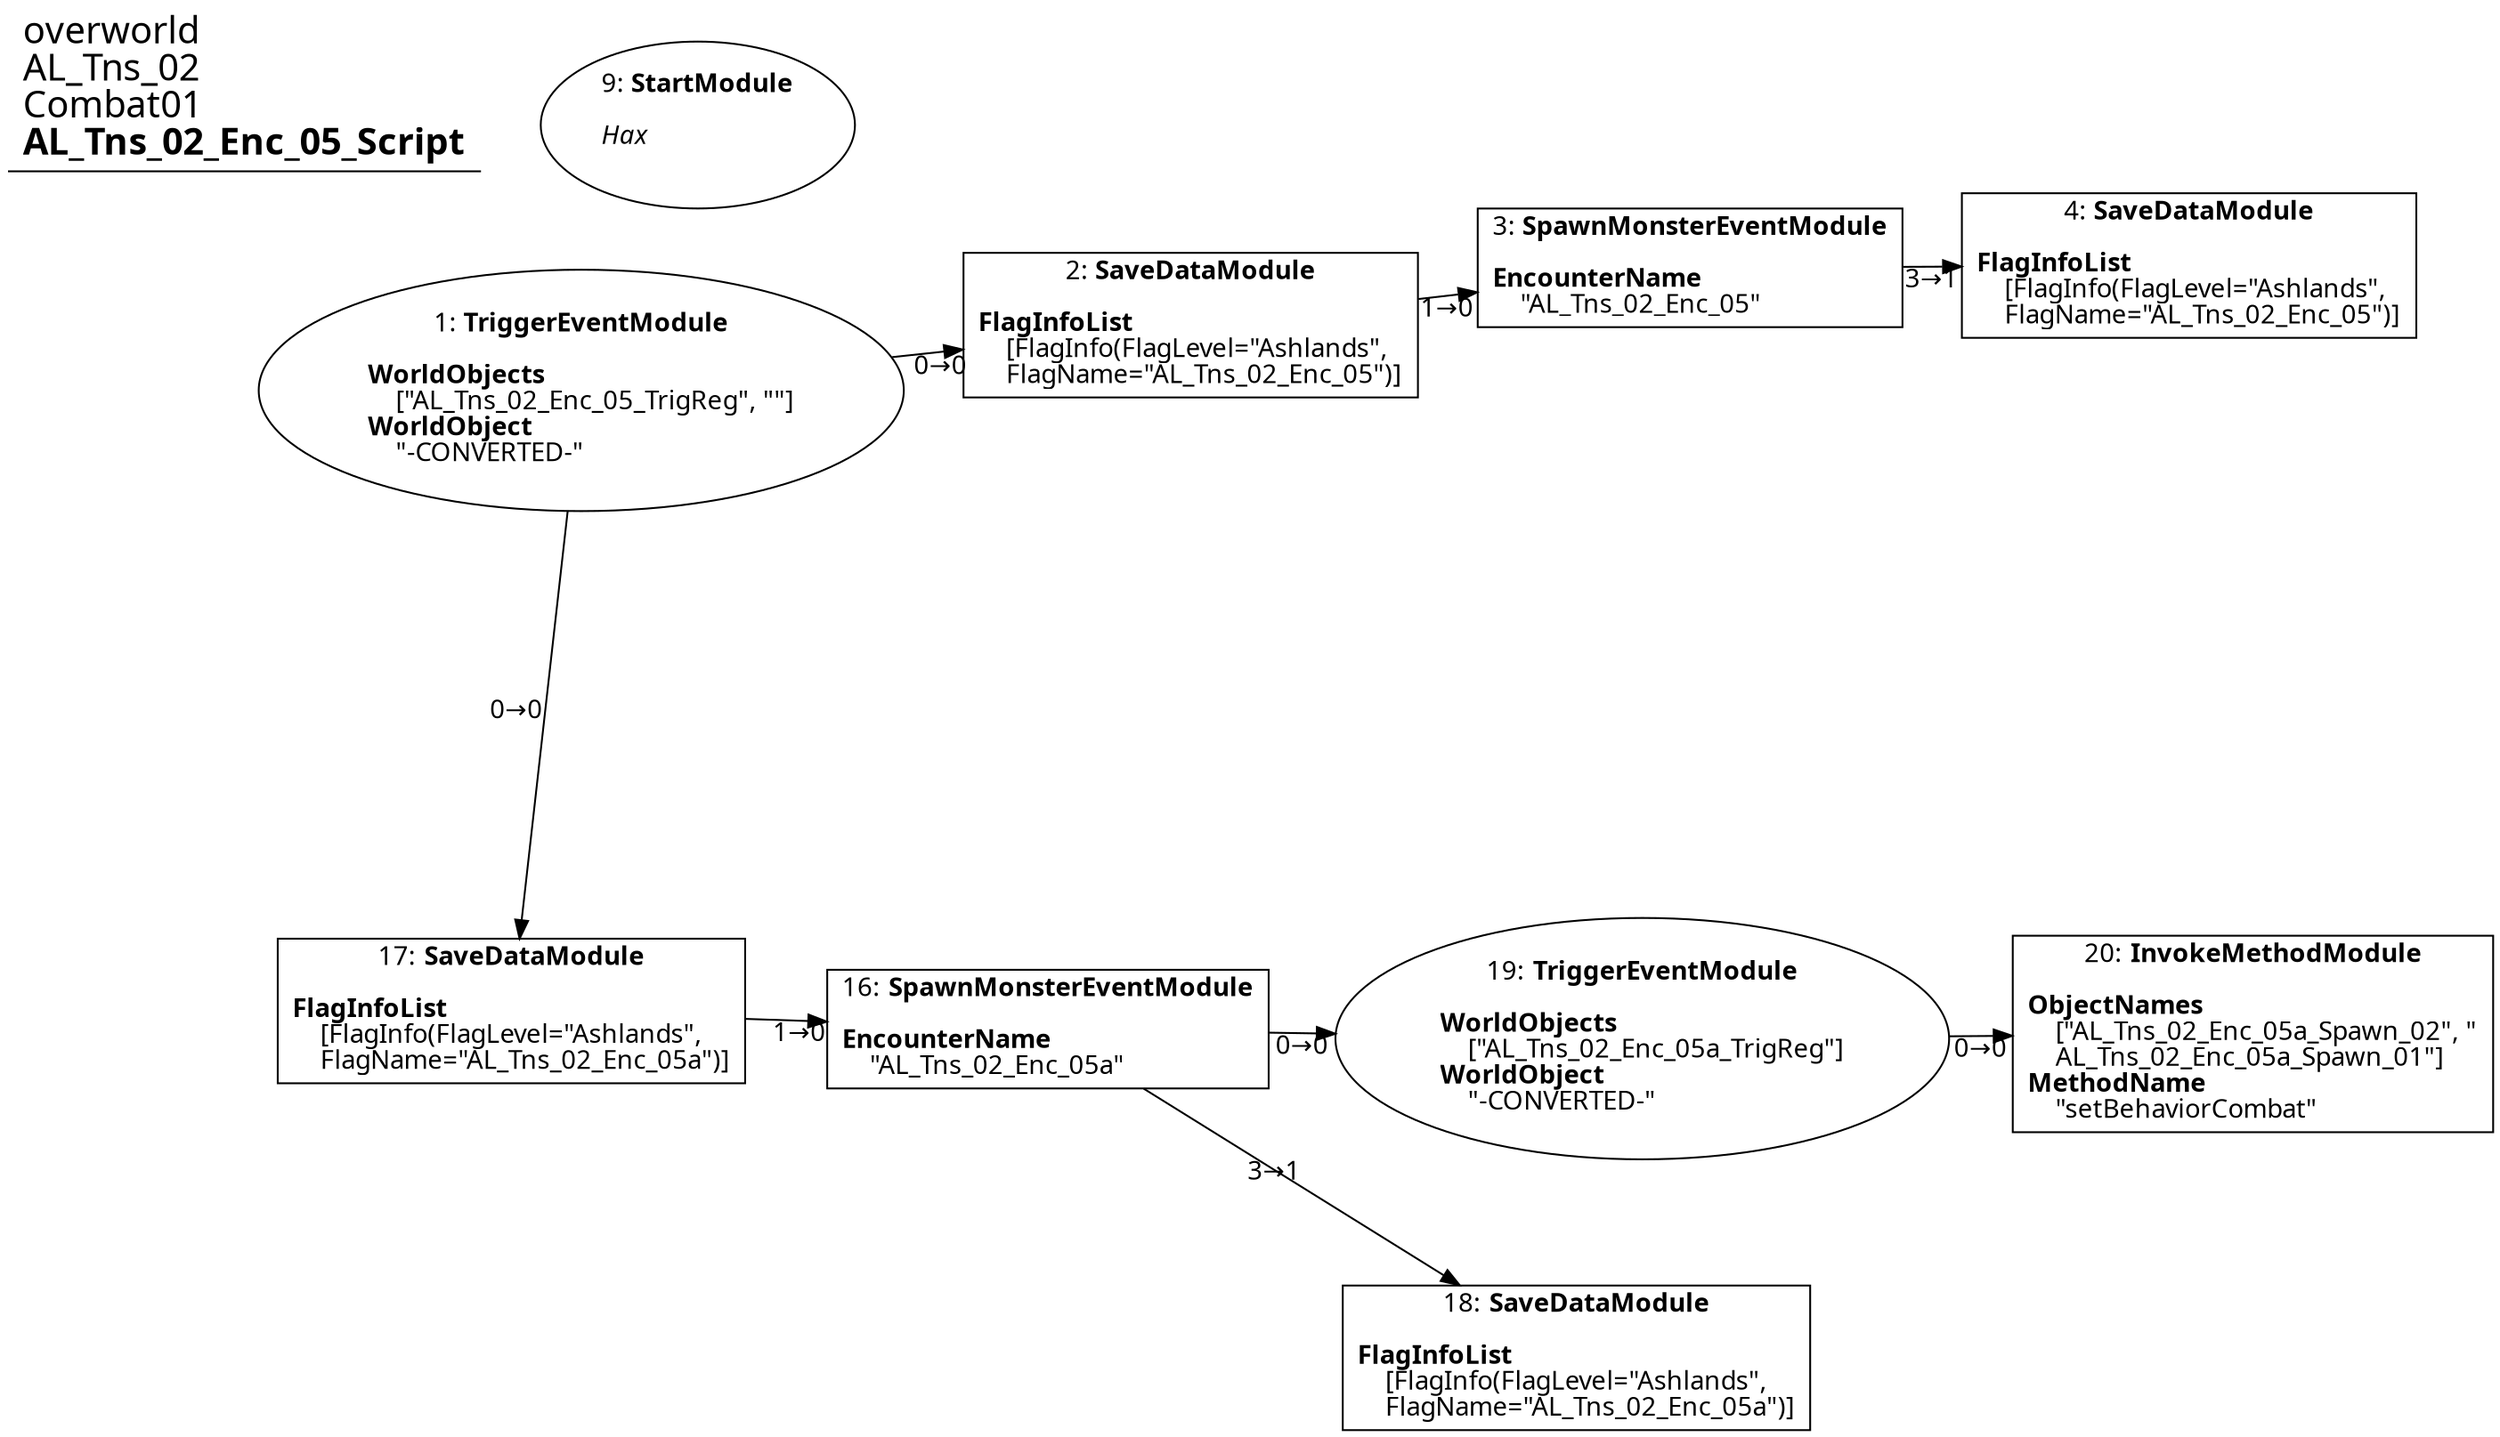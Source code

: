 digraph {
    layout = fdp;
    overlap = prism;
    sep = "+16";
    splines = spline;

    node [ shape = box ];

    graph [ fontname = "Segoe UI" ];
    node [ fontname = "Segoe UI" ];
    edge [ fontname = "Segoe UI" ];

    1 [ label = <1: <b>TriggerEventModule</b><br/><br/><b>WorldObjects</b><br align="left"/>    [&quot;AL_Tns_02_Enc_05_TrigReg&quot;, &quot;&quot;]<br align="left"/><b>WorldObject</b><br align="left"/>    &quot;-CONVERTED-&quot;<br align="left"/>> ];
    1 [ shape = oval ]
    1 [ pos = "-0.016,-0.40100002!" ];
    1 -> 2 [ label = "0→0" ];
    1 -> 17 [ label = "0→0" ];

    2 [ label = <2: <b>SaveDataModule</b><br/><br/><b>FlagInfoList</b><br align="left"/>    [FlagInfo(FlagLevel=&quot;Ashlands&quot;, <br align="left"/>    FlagName=&quot;AL_Tns_02_Enc_05&quot;)]<br align="left"/>> ];
    2 [ pos = "0.39800003,-0.41300002!" ];
    2 -> 3 [ label = "1→0" ];

    3 [ label = <3: <b>SpawnMonsterEventModule</b><br/><br/><b>EncounterName</b><br align="left"/>    &quot;AL_Tns_02_Enc_05&quot;<br align="left"/>> ];
    3 [ pos = "0.63500005,-0.40100002!" ];
    3 -> 4 [ label = "3→1" ];

    4 [ label = <4: <b>SaveDataModule</b><br/><br/><b>FlagInfoList</b><br align="left"/>    [FlagInfo(FlagLevel=&quot;Ashlands&quot;, <br align="left"/>    FlagName=&quot;AL_Tns_02_Enc_05&quot;)]<br align="left"/>> ];
    4 [ pos = "0.95800006,-0.40600002!" ];

    9 [ label = <9: <b>StartModule</b><br/><br/><i>Hax<br align="left"/></i><br align="left"/>> ];
    9 [ shape = oval ]
    9 [ pos = "-0.003,-0.26000002!" ];

    16 [ label = <16: <b>SpawnMonsterEventModule</b><br/><br/><b>EncounterName</b><br align="left"/>    &quot;AL_Tns_02_Enc_05a&quot;<br align="left"/>> ];
    16 [ pos = "0.507,-1.1010001!" ];
    16 -> 18 [ label = "3→1" ];
    16 -> 19 [ label = "0→0" ];

    17 [ label = <17: <b>SaveDataModule</b><br/><br/><b>FlagInfoList</b><br align="left"/>    [FlagInfo(FlagLevel=&quot;Ashlands&quot;, <br align="left"/>    FlagName=&quot;AL_Tns_02_Enc_05a&quot;)]<br align="left"/>> ];
    17 [ pos = "0.22800002,-1.0910001!" ];
    17 -> 16 [ label = "1→0" ];

    18 [ label = <18: <b>SaveDataModule</b><br/><br/><b>FlagInfoList</b><br align="left"/>    [FlagInfo(FlagLevel=&quot;Ashlands&quot;, <br align="left"/>    FlagName=&quot;AL_Tns_02_Enc_05a&quot;)]<br align="left"/>> ];
    18 [ pos = "0.818,-1.404!" ];

    19 [ label = <19: <b>TriggerEventModule</b><br/><br/><b>WorldObjects</b><br align="left"/>    [&quot;AL_Tns_02_Enc_05a_TrigReg&quot;]<br align="left"/><b>WorldObject</b><br align="left"/>    &quot;-CONVERTED-&quot;<br align="left"/>> ];
    19 [ shape = oval ]
    19 [ pos = "0.85400003,-1.108!" ];
    19 -> 20 [ label = "0→0" ];

    20 [ label = <20: <b>InvokeMethodModule</b><br/><br/><b>ObjectNames</b><br align="left"/>    [&quot;AL_Tns_02_Enc_05a_Spawn_02&quot;, &quot;<br align="left"/>    AL_Tns_02_Enc_05a_Spawn_01&quot;]<br align="left"/><b>MethodName</b><br align="left"/>    &quot;setBehaviorCombat&quot;<br align="left"/>> ];
    20 [ pos = "1.1930001,-1.105!" ];

    title [ pos = "-0.017,-0.259!" ];
    title [ shape = underline ];
    title [ label = <<font point-size="20">overworld<br align="left"/>AL_Tns_02<br align="left"/>Combat01<br align="left"/><b>AL_Tns_02_Enc_05_Script</b><br align="left"/></font>> ];
}
